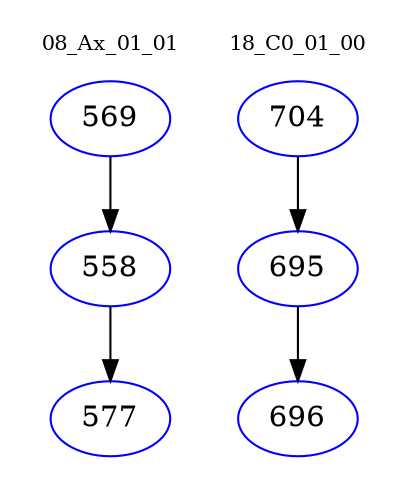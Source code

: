 digraph{
subgraph cluster_0 {
color = white
label = "08_Ax_01_01";
fontsize=10;
T0_569 [label="569", color="blue"]
T0_569 -> T0_558 [color="black"]
T0_558 [label="558", color="blue"]
T0_558 -> T0_577 [color="black"]
T0_577 [label="577", color="blue"]
}
subgraph cluster_1 {
color = white
label = "18_C0_01_00";
fontsize=10;
T1_704 [label="704", color="blue"]
T1_704 -> T1_695 [color="black"]
T1_695 [label="695", color="blue"]
T1_695 -> T1_696 [color="black"]
T1_696 [label="696", color="blue"]
}
}
